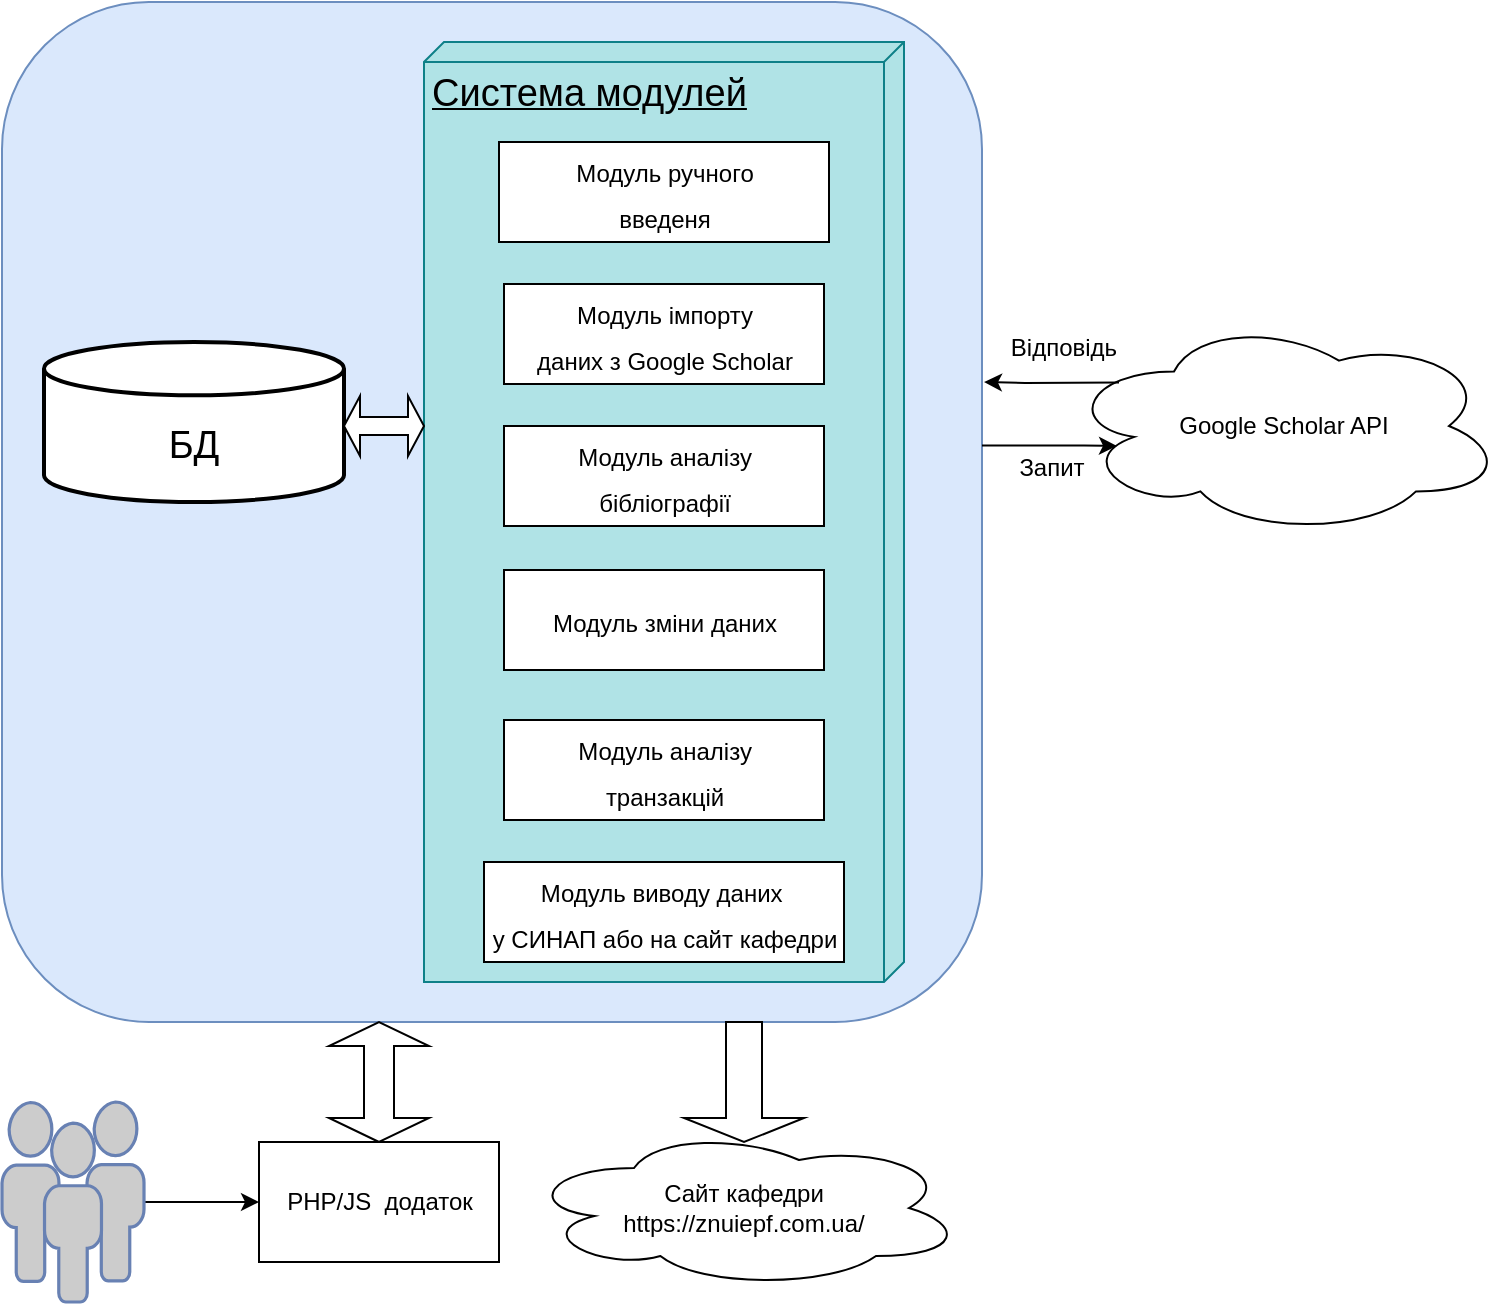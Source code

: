 <mxfile version="15.4.1" type="github">
  <diagram id="2YRP4LE6906Ol6hoUUW4" name="Page-1">
    <mxGraphModel dx="1635" dy="902" grid="1" gridSize="10" guides="1" tooltips="1" connect="1" arrows="1" fold="1" page="1" pageScale="1" pageWidth="827" pageHeight="1169" math="0" shadow="0">
      <root>
        <mxCell id="0" />
        <mxCell id="1" parent="0" />
        <mxCell id="boR7mhczYSXmn-uaMwtg-1" value="" style="rounded=1;whiteSpace=wrap;html=1;fillColor=#dae8fc;strokeColor=#6c8ebf;" vertex="1" parent="1">
          <mxGeometry x="169" y="360" width="490" height="510" as="geometry" />
        </mxCell>
        <mxCell id="boR7mhczYSXmn-uaMwtg-2" value="&lt;font style=&quot;font-size: 19px&quot;&gt;&lt;br&gt;БД&lt;/font&gt;" style="strokeWidth=2;html=1;shape=mxgraph.flowchart.database;whiteSpace=wrap;" vertex="1" parent="1">
          <mxGeometry x="190" y="530" width="150" height="80" as="geometry" />
        </mxCell>
        <mxCell id="boR7mhczYSXmn-uaMwtg-3" value="Система модулей" style="verticalAlign=top;align=left;spacingTop=8;spacingLeft=2;spacingRight=12;shape=cube;size=10;direction=south;fontStyle=4;html=1;fontSize=19;fillColor=#b0e3e6;strokeColor=#0e8088;" vertex="1" parent="1">
          <mxGeometry x="380" y="380" width="240" height="470" as="geometry" />
        </mxCell>
        <mxCell id="boR7mhczYSXmn-uaMwtg-4" value="&lt;font style=&quot;font-size: 12px&quot;&gt;Модуль ручного &lt;br&gt;введеня&lt;/font&gt;" style="html=1;fontSize=19;" vertex="1" parent="1">
          <mxGeometry x="417.5" y="430" width="165" height="50" as="geometry" />
        </mxCell>
        <mxCell id="boR7mhczYSXmn-uaMwtg-5" value="&lt;font style=&quot;font-size: 12px&quot;&gt;Модуль імпорту &lt;br&gt;даних з Google Scholar&lt;/font&gt;" style="html=1;fontSize=19;" vertex="1" parent="1">
          <mxGeometry x="420" y="501" width="160" height="50" as="geometry" />
        </mxCell>
        <mxCell id="boR7mhczYSXmn-uaMwtg-6" value="&lt;font style=&quot;font-size: 12px&quot;&gt;Модуль аналізу &lt;br&gt;бібліографії&lt;/font&gt;" style="html=1;fontSize=19;" vertex="1" parent="1">
          <mxGeometry x="420" y="572" width="160" height="50" as="geometry" />
        </mxCell>
        <mxCell id="boR7mhczYSXmn-uaMwtg-7" value="&lt;font style=&quot;font-size: 12px&quot;&gt;Модуль зміни даних&lt;/font&gt;" style="html=1;fontSize=19;" vertex="1" parent="1">
          <mxGeometry x="420" y="644" width="160" height="50" as="geometry" />
        </mxCell>
        <mxCell id="boR7mhczYSXmn-uaMwtg-8" value="&lt;font style=&quot;font-size: 12px&quot;&gt;Модуль аналізу &lt;br&gt;транзакцій&lt;/font&gt;" style="html=1;fontSize=19;" vertex="1" parent="1">
          <mxGeometry x="420" y="719" width="160" height="50" as="geometry" />
        </mxCell>
        <mxCell id="boR7mhczYSXmn-uaMwtg-9" value="&lt;font style=&quot;font-size: 12px&quot;&gt;Модуль виводу даних&amp;nbsp;&lt;br&gt;у СИНАП або на сайт кафедри&lt;br&gt;&lt;/font&gt;" style="html=1;fontSize=19;" vertex="1" parent="1">
          <mxGeometry x="410" y="790" width="180" height="50" as="geometry" />
        </mxCell>
        <mxCell id="boR7mhczYSXmn-uaMwtg-11" value="Google Scholar API" style="ellipse;shape=cloud;whiteSpace=wrap;html=1;fontSize=12;" vertex="1" parent="1">
          <mxGeometry x="700" y="517.5" width="220" height="109" as="geometry" />
        </mxCell>
        <mxCell id="boR7mhczYSXmn-uaMwtg-12" value="Сайт кафедри&lt;br&gt;&lt;span style=&quot;font-size: 12px&quot;&gt;https://znuiepf.com.ua/&lt;/span&gt;" style="ellipse;shape=cloud;whiteSpace=wrap;html=1;fontSize=12;" vertex="1" parent="1">
          <mxGeometry x="430" y="923" width="220" height="80" as="geometry" />
        </mxCell>
        <mxCell id="boR7mhczYSXmn-uaMwtg-13" value="" style="shape=singleArrow;direction=south;whiteSpace=wrap;html=1;fontSize=12;" vertex="1" parent="1">
          <mxGeometry x="510" y="870" width="60" height="60" as="geometry" />
        </mxCell>
        <mxCell id="boR7mhczYSXmn-uaMwtg-16" value="" style="shape=doubleArrow;whiteSpace=wrap;html=1;fontSize=12;" vertex="1" parent="1">
          <mxGeometry x="340" y="557" width="40" height="30" as="geometry" />
        </mxCell>
        <mxCell id="boR7mhczYSXmn-uaMwtg-24" value="" style="endArrow=none;startArrow=classic;html=1;rounded=0;fontSize=12;align=right;verticalAlign=bottom;edgeStyle=orthogonalEdgeStyle;endFill=0;entryX=0.125;entryY=0.3;entryDx=0;entryDy=0;entryPerimeter=0;" edge="1" parent="1" target="boR7mhczYSXmn-uaMwtg-11">
          <mxGeometry width="50" height="50" relative="1" as="geometry">
            <mxPoint x="660" y="550" as="sourcePoint" />
            <mxPoint x="720" y="550" as="targetPoint" />
            <Array as="points" />
          </mxGeometry>
        </mxCell>
        <mxCell id="boR7mhczYSXmn-uaMwtg-25" value="Відповідь" style="text;html=1;strokeColor=none;fillColor=none;align=center;verticalAlign=middle;whiteSpace=wrap;rounded=0;fontSize=12;" vertex="1" parent="1">
          <mxGeometry x="670" y="517.5" width="60" height="30" as="geometry" />
        </mxCell>
        <mxCell id="boR7mhczYSXmn-uaMwtg-28" value="" style="endArrow=classic;startArrow=none;html=1;rounded=0;fontSize=12;align=right;verticalAlign=bottom;edgeStyle=orthogonalEdgeStyle;endFill=1;entryX=0.125;entryY=0.3;entryDx=0;entryDy=0;entryPerimeter=0;startFill=0;" edge="1" parent="1">
          <mxGeometry width="50" height="50" relative="1" as="geometry">
            <mxPoint x="659" y="581.78" as="sourcePoint" />
            <mxPoint x="726.5" y="581.98" as="targetPoint" />
            <Array as="points">
              <mxPoint x="710" y="582" />
              <mxPoint x="710" y="582" />
            </Array>
          </mxGeometry>
        </mxCell>
        <mxCell id="boR7mhczYSXmn-uaMwtg-29" value="Запит" style="text;html=1;strokeColor=none;fillColor=none;align=center;verticalAlign=middle;whiteSpace=wrap;rounded=0;fontSize=12;" vertex="1" parent="1">
          <mxGeometry x="664" y="585" width="60" height="15" as="geometry" />
        </mxCell>
        <mxCell id="boR7mhczYSXmn-uaMwtg-35" style="edgeStyle=orthogonalEdgeStyle;rounded=0;orthogonalLoop=1;jettySize=auto;html=1;entryX=0;entryY=0.5;entryDx=0;entryDy=0;fontSize=12;startArrow=none;startFill=0;endArrow=classic;endFill=1;align=right;verticalAlign=bottom;" edge="1" parent="1" source="boR7mhczYSXmn-uaMwtg-30" target="boR7mhczYSXmn-uaMwtg-34">
          <mxGeometry relative="1" as="geometry" />
        </mxCell>
        <mxCell id="boR7mhczYSXmn-uaMwtg-30" value="" style="fontColor=#0066CC;verticalAlign=top;verticalLabelPosition=bottom;labelPosition=center;align=center;html=1;outlineConnect=0;fillColor=#CCCCCC;strokeColor=#6881B3;gradientColor=none;gradientDirection=north;strokeWidth=2;shape=mxgraph.networks.users;fontSize=12;" vertex="1" parent="1">
          <mxGeometry x="169" y="910" width="71" height="100" as="geometry" />
        </mxCell>
        <mxCell id="boR7mhczYSXmn-uaMwtg-34" value="PHP/JS&amp;nbsp; додаток" style="rounded=0;whiteSpace=wrap;html=1;fontSize=12;" vertex="1" parent="1">
          <mxGeometry x="297.5" y="930" width="120" height="60" as="geometry" />
        </mxCell>
        <mxCell id="boR7mhczYSXmn-uaMwtg-36" value="" style="shape=doubleArrow;whiteSpace=wrap;html=1;fontSize=12;rotation=-90;" vertex="1" parent="1">
          <mxGeometry x="327.5" y="875" width="60" height="50" as="geometry" />
        </mxCell>
      </root>
    </mxGraphModel>
  </diagram>
</mxfile>
